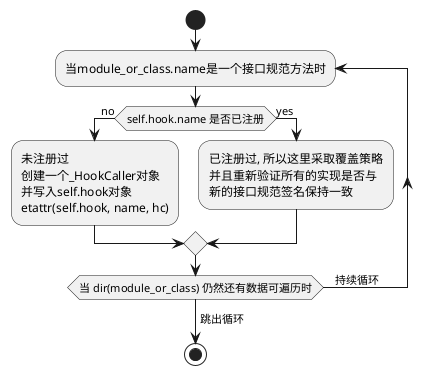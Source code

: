 @startuml

start

repeat :当module_or_class.name是一个接口规范方法时;
  if (self.hook.name 是否已注册) then (no)
    :未注册过\n创建一个_HookCaller对象\n并写入self.hook对象\netattr(self.hook, name, hc);
  else (yes)
    :已注册过, 所以这里采取覆盖策略\n并且重新验证所有的实现是否与\n新的接口规范签名保持一致;
  endif

repeat while (当 dir(module_or_class) 仍然还有数据可遍历时) is (    持续循环);
->跳出循环;
stop

@enduml
